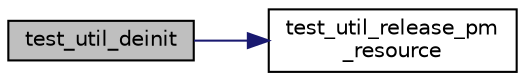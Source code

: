 digraph "test_util_deinit"
{
 // LATEX_PDF_SIZE
  edge [fontname="Helvetica",fontsize="10",labelfontname="Helvetica",labelfontsize="10"];
  node [fontname="Helvetica",fontsize="10",shape=record];
  rankdir="LR";
  Node1 [label="test_util_deinit",height=0.2,width=0.4,color="black", fillcolor="grey75", style="filled", fontcolor="black",tooltip="Destroy context and free memory."];
  Node1 -> Node2 [color="midnightblue",fontsize="10",style="solid"];
  Node2 [label="test_util_release_pm\l_resource",height=0.2,width=0.4,color="black", fillcolor="white", style="filled",URL="$test__util__qnx_8cpp.html#a05b0a3728675f5f84aa40e04c0a64fa3",tooltip="close power manager channel, fd, release thread"];
}
